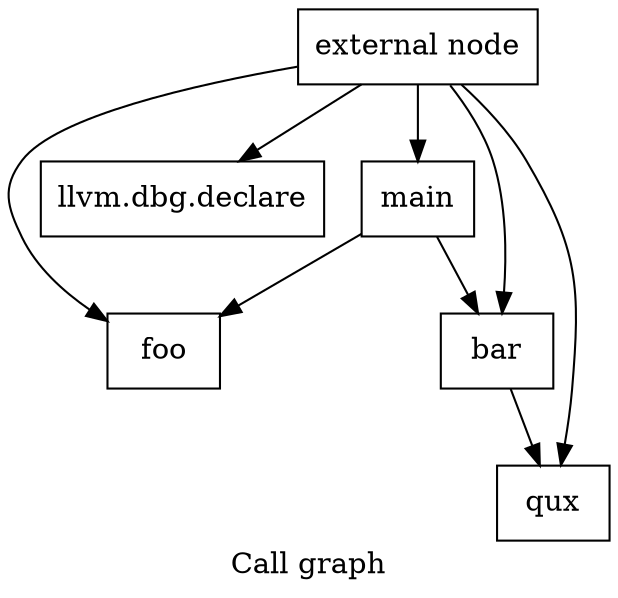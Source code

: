 digraph "Call graph" {
	label="Call graph";

	Node0x36d6100 [shape=record,label="{external node}"];
	Node0x36d6100 -> Node0x36d61a0;
	Node0x36d6100 -> Node0x36d6240;
	Node0x36d6100 -> Node0x36d61d0;
	Node0x36d6100 -> Node0x36d63d0;
	Node0x36d6100 -> Node0x36d6470;
	Node0x36d63d0 [shape=record,label="{bar}"];
	Node0x36d63d0 -> Node0x36d61d0;
	Node0x36d6470 [shape=record,label="{main}"];
	Node0x36d6470 -> Node0x36d61a0;
	Node0x36d6470 -> Node0x36d63d0;
	Node0x36d6240 [shape=record,label="{llvm.dbg.declare}"];
	Node0x36d61a0 [shape=record,label="{foo}"];
	Node0x36d61d0 [shape=record,label="{qux}"];
}
